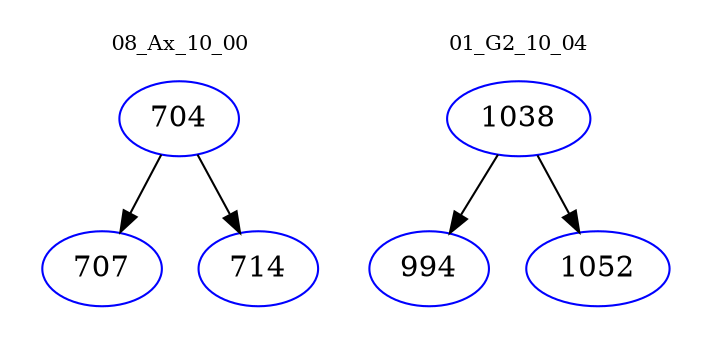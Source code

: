 digraph{
subgraph cluster_0 {
color = white
label = "08_Ax_10_00";
fontsize=10;
T0_704 [label="704", color="blue"]
T0_704 -> T0_707 [color="black"]
T0_707 [label="707", color="blue"]
T0_704 -> T0_714 [color="black"]
T0_714 [label="714", color="blue"]
}
subgraph cluster_1 {
color = white
label = "01_G2_10_04";
fontsize=10;
T1_1038 [label="1038", color="blue"]
T1_1038 -> T1_994 [color="black"]
T1_994 [label="994", color="blue"]
T1_1038 -> T1_1052 [color="black"]
T1_1052 [label="1052", color="blue"]
}
}

